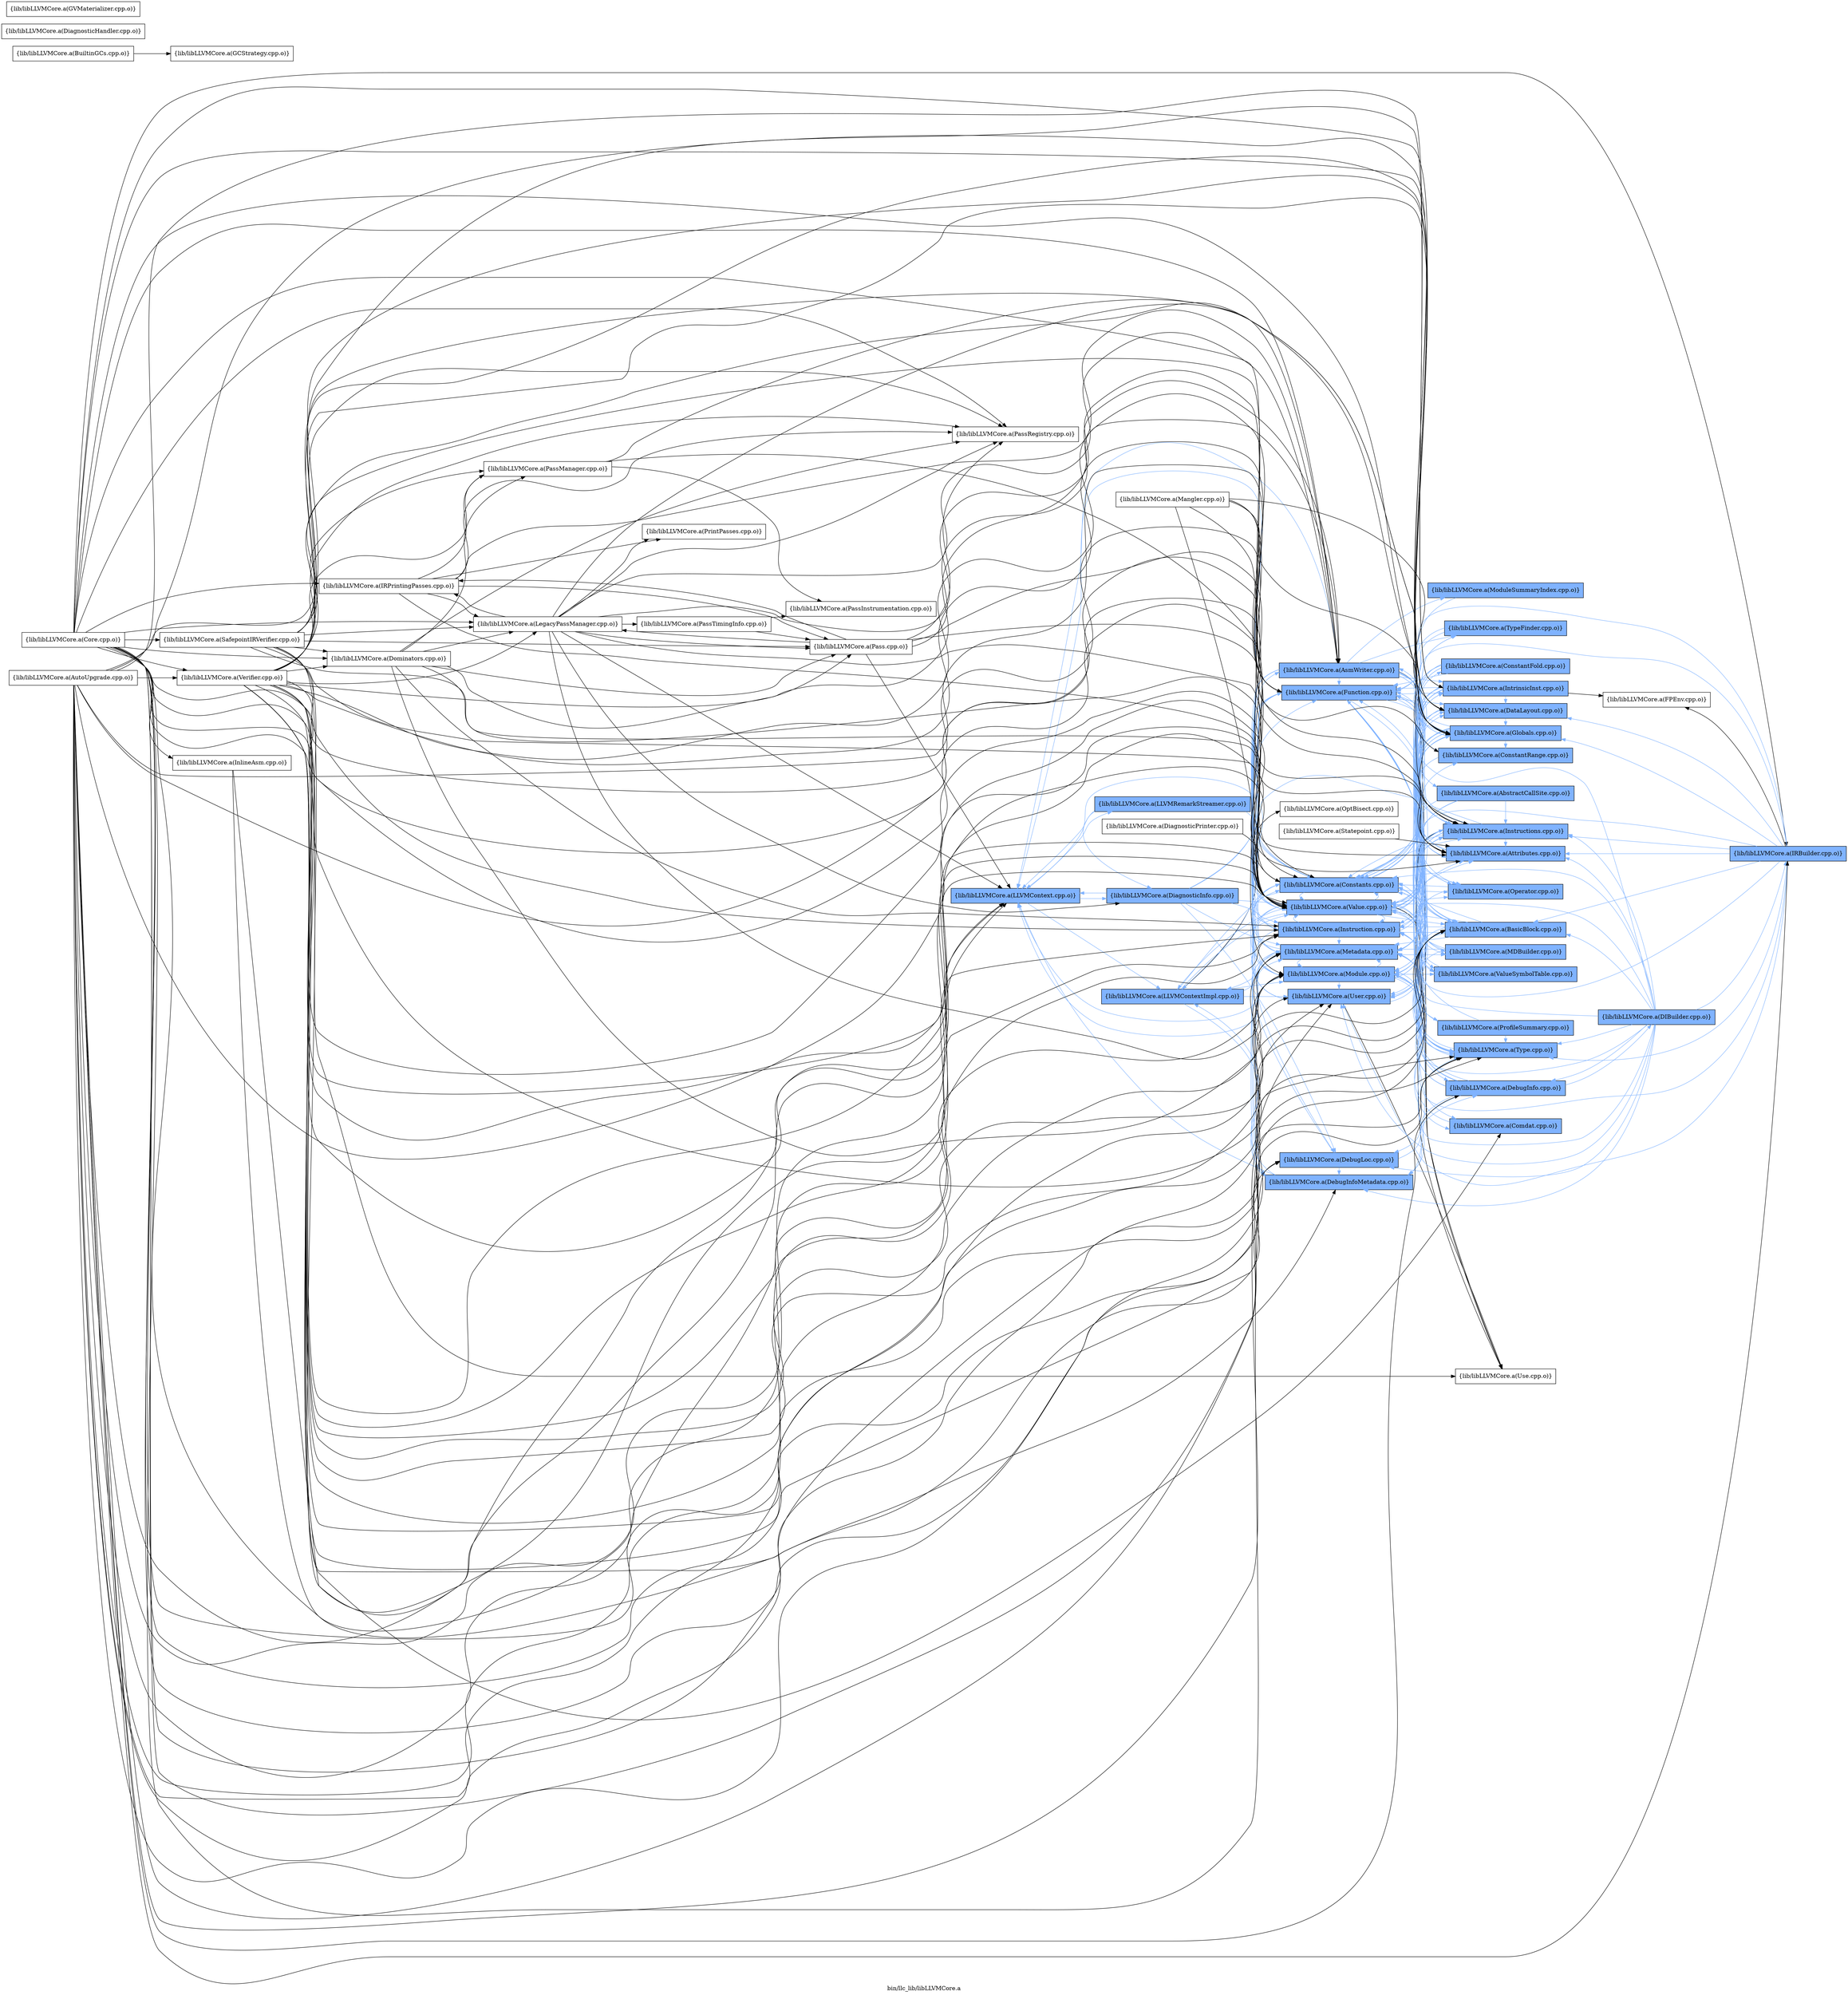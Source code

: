 digraph "bin/llc_lib/libLLVMCore.a" {
	label="bin/llc_lib/libLLVMCore.a";
	rankdir=LR;
	{ rank=same; Node0x56020f834c88;  }
	{ rank=same; Node0x56020f837ac8; Node0x56020f82f918; Node0x56020f823ac8;  }
	{ rank=same; Node0x56020f816738; Node0x56020f833568; Node0x56020f831df8; Node0x56020f8324d8; Node0x56020f833ba8; Node0x56020f819e88; Node0x56020f81a608; Node0x56020f835ef8; Node0x56020f8197f8; Node0x56020f833c98; Node0x56020f831088;  }
	{ rank=same; Node0x56020f81d9e8; Node0x56020f833f18; Node0x56020f816be8; Node0x56020f833428; Node0x56020f83b358; Node0x56020f815f68; Node0x56020f822d58; Node0x56020f8178b8; Node0x56020f832668; Node0x56020f839238; Node0x56020f83acc8; Node0x56020f821c28; Node0x56020f834508; Node0x56020f83a598; Node0x56020f818c18; Node0x56020f818038; Node0x56020f831a38; Node0x56020f832c08; Node0x56020f8190c8;  }
	{ rank=same; Node0x56020f81f2e8; Node0x56020f821e58;  }
	{ rank=same; Node0x56020f834c88;  }
	{ rank=same; Node0x56020f837ac8; Node0x56020f82f918; Node0x56020f823ac8;  }
	{ rank=same; Node0x56020f816738; Node0x56020f833568; Node0x56020f831df8; Node0x56020f8324d8; Node0x56020f833ba8; Node0x56020f819e88; Node0x56020f81a608; Node0x56020f835ef8; Node0x56020f8197f8; Node0x56020f833c98; Node0x56020f831088;  }
	{ rank=same; Node0x56020f81d9e8; Node0x56020f833f18; Node0x56020f816be8; Node0x56020f833428; Node0x56020f83b358; Node0x56020f815f68; Node0x56020f822d58; Node0x56020f8178b8; Node0x56020f832668; Node0x56020f839238; Node0x56020f83acc8; Node0x56020f821c28; Node0x56020f834508; Node0x56020f83a598; Node0x56020f818c18; Node0x56020f818038; Node0x56020f831a38; Node0x56020f832c08; Node0x56020f8190c8;  }
	{ rank=same; Node0x56020f81f2e8; Node0x56020f821e58;  }

	Node0x56020f834c88 [shape=record,shape=box,group=1,style=filled,fillcolor="0.600000 0.5 1",label="{lib/libLLVMCore.a(LLVMContext.cpp.o)}"];
	Node0x56020f834c88 -> Node0x56020f837ac8[color="0.600000 0.5 1"];
	Node0x56020f834c88 -> Node0x56020f82f918[color="0.600000 0.5 1"];
	Node0x56020f834c88 -> Node0x56020f823ac8[color="0.600000 0.5 1"];
	Node0x56020f8184e8 [shape=record,shape=box,group=0,label="{lib/libLLVMCore.a(BuiltinGCs.cpp.o)}"];
	Node0x56020f8184e8 -> Node0x56020f81e1b8;
	Node0x56020f8224e8 [shape=record,shape=box,group=0,label="{lib/libLLVMCore.a(Core.cpp.o)}"];
	Node0x56020f8224e8 -> Node0x56020f81d9e8;
	Node0x56020f8224e8 -> Node0x56020f81fab8;
	Node0x56020f8224e8 -> Node0x56020f81ebb8;
	Node0x56020f8224e8 -> Node0x56020f835818;
	Node0x56020f8224e8 -> Node0x56020f835ef8;
	Node0x56020f8224e8 -> Node0x56020f833f18;
	Node0x56020f8224e8 -> Node0x56020f834c88;
	Node0x56020f8224e8 -> Node0x56020f8197f8;
	Node0x56020f8224e8 -> Node0x56020f818c18;
	Node0x56020f8224e8 -> Node0x56020f818038;
	Node0x56020f8224e8 -> Node0x56020f816738;
	Node0x56020f8224e8 -> Node0x56020f832668;
	Node0x56020f8224e8 -> Node0x56020f833c98;
	Node0x56020f8224e8 -> Node0x56020f82f418;
	Node0x56020f8224e8 -> Node0x56020f831088;
	Node0x56020f8224e8 -> Node0x56020f823488;
	Node0x56020f8224e8 -> Node0x56020f831df8;
	Node0x56020f8224e8 -> Node0x56020f8324d8;
	Node0x56020f8224e8 -> Node0x56020f83d928;
	Node0x56020f8224e8 -> Node0x56020f839a58;
	Node0x56020f8224e8 -> Node0x56020f83b358;
	Node0x56020f8224e8 -> Node0x56020f819e88;
	Node0x56020f8224e8 -> Node0x56020f81a608;
	Node0x56020f8224e8 -> Node0x56020f8223a8;
	Node0x56020f832668 [shape=record,shape=box,group=1,style=filled,fillcolor="0.600000 0.5 1",label="{lib/libLLVMCore.a(DataLayout.cpp.o)}"];
	Node0x56020f832668 -> Node0x56020f81d9e8[color="0.600000 0.5 1"];
	Node0x56020f832668 -> Node0x56020f8324d8[color="0.600000 0.5 1"];
	Node0x56020f832668 -> Node0x56020f83b358[color="0.600000 0.5 1"];
	Node0x56020f832e38 [shape=record,shape=box,group=0,label="{lib/libLLVMCore.a(DiagnosticHandler.cpp.o)}"];
	Node0x56020f823ac8 [shape=record,shape=box,group=1,style=filled,fillcolor="0.600000 0.5 1",label="{lib/libLLVMCore.a(LLVMRemarkStreamer.cpp.o)}"];
	Node0x56020f823ac8 -> Node0x56020f834c88[color="0.600000 0.5 1"];
	Node0x56020f823ac8 -> Node0x56020f82f918[color="0.600000 0.5 1"];
	Node0x56020f823ac8 -> Node0x56020f81a608[color="0.600000 0.5 1"];
	Node0x56020f823488 [shape=record,shape=box,group=0,label="{lib/libLLVMCore.a(LegacyPassManager.cpp.o)}"];
	Node0x56020f823488 -> Node0x56020f81d9e8;
	Node0x56020f823488 -> Node0x56020f81ebb8;
	Node0x56020f823488 -> Node0x56020f834c88;
	Node0x56020f823488 -> Node0x56020f8197f8;
	Node0x56020f823488 -> Node0x56020f82f918;
	Node0x56020f823488 -> Node0x56020f831088;
	Node0x56020f823488 -> Node0x56020f8324d8;
	Node0x56020f823488 -> Node0x56020f82f328;
	Node0x56020f823488 -> Node0x56020f83d928;
	Node0x56020f823488 -> Node0x56020f83d1a8;
	Node0x56020f823488 -> Node0x56020f83a228;
	Node0x56020f823488 -> Node0x56020f81a608;
	Node0x56020f8324d8 [shape=record,shape=box,group=1,style=filled,fillcolor="0.600000 0.5 1",label="{lib/libLLVMCore.a(Module.cpp.o)}"];
	Node0x56020f8324d8 -> Node0x56020f81d9e8[color="0.600000 0.5 1"];
	Node0x56020f8324d8 -> Node0x56020f834c88[color="0.600000 0.5 1"];
	Node0x56020f8324d8 -> Node0x56020f8178b8[color="0.600000 0.5 1"];
	Node0x56020f8324d8 -> Node0x56020f816738[color="0.600000 0.5 1"];
	Node0x56020f8324d8 -> Node0x56020f832668[color="0.600000 0.5 1"];
	Node0x56020f8324d8 -> Node0x56020f831088[color="0.600000 0.5 1"];
	Node0x56020f8324d8 -> Node0x56020f831df8[color="0.600000 0.5 1"];
	Node0x56020f8324d8 -> Node0x56020f839238[color="0.600000 0.5 1"];
	Node0x56020f8324d8 -> Node0x56020f83b358[color="0.600000 0.5 1"];
	Node0x56020f8324d8 -> Node0x56020f83acc8[color="0.600000 0.5 1"];
	Node0x56020f8324d8 -> Node0x56020f819e88[color="0.600000 0.5 1"];
	Node0x56020f8324d8 -> Node0x56020f81a608[color="0.600000 0.5 1"];
	Node0x56020f8324d8 -> Node0x56020f821c28[color="0.600000 0.5 1"];
	Node0x56020f83d928 [shape=record,shape=box,group=0,label="{lib/libLLVMCore.a(PassRegistry.cpp.o)}"];
	Node0x56020f8223a8 [shape=record,shape=box,group=0,label="{lib/libLLVMCore.a(Verifier.cpp.o)}"];
	Node0x56020f8223a8 -> Node0x56020f81d9e8;
	Node0x56020f8223a8 -> Node0x56020f835ef8;
	Node0x56020f8223a8 -> Node0x56020f833f18;
	Node0x56020f8223a8 -> Node0x56020f834508;
	Node0x56020f8223a8 -> Node0x56020f834c88;
	Node0x56020f8223a8 -> Node0x56020f8197f8;
	Node0x56020f8223a8 -> Node0x56020f818c18;
	Node0x56020f8223a8 -> Node0x56020f818038;
	Node0x56020f8223a8 -> Node0x56020f8178b8;
	Node0x56020f8223a8 -> Node0x56020f815f68;
	Node0x56020f8223a8 -> Node0x56020f816738;
	Node0x56020f8223a8 -> Node0x56020f832668;
	Node0x56020f8223a8 -> Node0x56020f833568;
	Node0x56020f8223a8 -> Node0x56020f833c98;
	Node0x56020f8223a8 -> Node0x56020f82f418;
	Node0x56020f8223a8 -> Node0x56020f831088;
	Node0x56020f8223a8 -> Node0x56020f823488;
	Node0x56020f8223a8 -> Node0x56020f831df8;
	Node0x56020f8223a8 -> Node0x56020f8324d8;
	Node0x56020f8223a8 -> Node0x56020f82f328;
	Node0x56020f8223a8 -> Node0x56020f82faf8;
	Node0x56020f8223a8 -> Node0x56020f83d928;
	Node0x56020f8223a8 -> Node0x56020f83b358;
	Node0x56020f8223a8 -> Node0x56020f819e88;
	Node0x56020f8223a8 -> Node0x56020f81a608;
	Node0x56020f82f328 [shape=record,shape=box,group=0,label="{lib/libLLVMCore.a(Pass.cpp.o)}"];
	Node0x56020f82f328 -> Node0x56020f81ebb8;
	Node0x56020f82f328 -> Node0x56020f834c88;
	Node0x56020f82f328 -> Node0x56020f818c18;
	Node0x56020f82f328 -> Node0x56020f831088;
	Node0x56020f82f328 -> Node0x56020f823488;
	Node0x56020f82f328 -> Node0x56020f83d928;
	Node0x56020f82f328 -> Node0x56020f81a608;
	Node0x56020f81a608 [shape=record,shape=box,group=1,style=filled,fillcolor="0.600000 0.5 1",label="{lib/libLLVMCore.a(Value.cpp.o)}"];
	Node0x56020f81a608 -> Node0x56020f81d9e8[color="0.600000 0.5 1"];
	Node0x56020f81a608 -> Node0x56020f835ef8[color="0.600000 0.5 1"];
	Node0x56020f81a608 -> Node0x56020f833f18[color="0.600000 0.5 1"];
	Node0x56020f81a608 -> Node0x56020f834508[color="0.600000 0.5 1"];
	Node0x56020f81a608 -> Node0x56020f834c88[color="0.600000 0.5 1"];
	Node0x56020f81a608 -> Node0x56020f837ac8[color="0.600000 0.5 1"];
	Node0x56020f81a608 -> Node0x56020f818c18[color="0.600000 0.5 1"];
	Node0x56020f81a608 -> Node0x56020f818038[color="0.600000 0.5 1"];
	Node0x56020f81a608 -> Node0x56020f816738[color="0.600000 0.5 1"];
	Node0x56020f81a608 -> Node0x56020f832668[color="0.600000 0.5 1"];
	Node0x56020f81a608 -> Node0x56020f831a38[color="0.600000 0.5 1"];
	Node0x56020f81a608 -> Node0x56020f831088[color="0.600000 0.5 1"];
	Node0x56020f81a608 -> Node0x56020f831df8[color="0.600000 0.5 1"];
	Node0x56020f81a608 -> Node0x56020f833428[color="0.600000 0.5 1"];
	Node0x56020f81a608 -> Node0x56020f83b358[color="0.600000 0.5 1"];
	Node0x56020f81a608 -> Node0x56020f83a598;
	Node0x56020f81a608 -> Node0x56020f819e88[color="0.600000 0.5 1"];
	Node0x56020f81a608 -> Node0x56020f821c28[color="0.600000 0.5 1"];
	Node0x56020f818c18 [shape=record,shape=box,group=1,style=filled,fillcolor="0.600000 0.5 1",label="{lib/libLLVMCore.a(Attributes.cpp.o)}"];
	Node0x56020f818c18 -> Node0x56020f8197f8[color="0.600000 0.5 1"];
	Node0x56020f818c18 -> Node0x56020f831088[color="0.600000 0.5 1"];
	Node0x56020f816738 [shape=record,shape=box,group=1,style=filled,fillcolor="0.600000 0.5 1",label="{lib/libLLVMCore.a(Constants.cpp.o)}"];
	Node0x56020f816738 -> Node0x56020f81d9e8[color="0.600000 0.5 1"];
	Node0x56020f816738 -> Node0x56020f835ef8[color="0.600000 0.5 1"];
	Node0x56020f816738 -> Node0x56020f833f18[color="0.600000 0.5 1"];
	Node0x56020f816738 -> Node0x56020f816be8[color="0.600000 0.5 1"];
	Node0x56020f816738 -> Node0x56020f831088[color="0.600000 0.5 1"];
	Node0x56020f816738 -> Node0x56020f833428[color="0.600000 0.5 1"];
	Node0x56020f816738 -> Node0x56020f83b358[color="0.600000 0.5 1"];
	Node0x56020f816738 -> Node0x56020f819e88[color="0.600000 0.5 1"];
	Node0x56020f816738 -> Node0x56020f81a608[color="0.600000 0.5 1"];
	Node0x56020f8316c8 [shape=record,shape=box,group=0,label="{lib/libLLVMCore.a(Mangler.cpp.o)}"];
	Node0x56020f8316c8 -> Node0x56020f81d9e8;
	Node0x56020f8316c8 -> Node0x56020f818c18;
	Node0x56020f8316c8 -> Node0x56020f832668;
	Node0x56020f8316c8 -> Node0x56020f831088;
	Node0x56020f8316c8 -> Node0x56020f8324d8;
	Node0x56020f8316c8 -> Node0x56020f81a608;
	Node0x56020f831df8 [shape=record,shape=box,group=1,style=filled,fillcolor="0.600000 0.5 1",label="{lib/libLLVMCore.a(Metadata.cpp.o)}"];
	Node0x56020f831df8 -> Node0x56020f834c88[color="0.600000 0.5 1"];
	Node0x56020f831df8 -> Node0x56020f837ac8[color="0.600000 0.5 1"];
	Node0x56020f831df8 -> Node0x56020f815f68[color="0.600000 0.5 1"];
	Node0x56020f831df8 -> Node0x56020f816738[color="0.600000 0.5 1"];
	Node0x56020f831df8 -> Node0x56020f833568[color="0.600000 0.5 1"];
	Node0x56020f831df8 -> Node0x56020f833c98[color="0.600000 0.5 1"];
	Node0x56020f831df8 -> Node0x56020f822d58[color="0.600000 0.5 1"];
	Node0x56020f831df8 -> Node0x56020f8324d8[color="0.600000 0.5 1"];
	Node0x56020f831df8 -> Node0x56020f83b358[color="0.600000 0.5 1"];
	Node0x56020f831df8 -> Node0x56020f81a608[color="0.600000 0.5 1"];
	Node0x56020f81d9e8 [shape=record,shape=box,group=1,style=filled,fillcolor="0.600000 0.5 1",label="{lib/libLLVMCore.a(Globals.cpp.o)}"];
	Node0x56020f81d9e8 -> Node0x56020f815f68[color="0.600000 0.5 1"];
	Node0x56020f81d9e8 -> Node0x56020f816738[color="0.600000 0.5 1"];
	Node0x56020f81d9e8 -> Node0x56020f831088[color="0.600000 0.5 1"];
	Node0x56020f81d9e8 -> Node0x56020f831df8[color="0.600000 0.5 1"];
	Node0x56020f81d9e8 -> Node0x56020f8324d8[color="0.600000 0.5 1"];
	Node0x56020f81d9e8 -> Node0x56020f83b358[color="0.600000 0.5 1"];
	Node0x56020f81d9e8 -> Node0x56020f819e88[color="0.600000 0.5 1"];
	Node0x56020f81d9e8 -> Node0x56020f81a608[color="0.600000 0.5 1"];
	Node0x56020f81fab8 [shape=record,shape=box,group=1,style=filled,fillcolor="0.600000 0.5 1",label="{lib/libLLVMCore.a(IRBuilder.cpp.o)}"];
	Node0x56020f81fab8 -> Node0x56020f81d9e8[color="0.600000 0.5 1"];
	Node0x56020f81fab8 -> Node0x56020f81f2e8;
	Node0x56020f81fab8 -> Node0x56020f835ef8[color="0.600000 0.5 1"];
	Node0x56020f81fab8 -> Node0x56020f833f18[color="0.600000 0.5 1"];
	Node0x56020f81fab8 -> Node0x56020f818c18[color="0.600000 0.5 1"];
	Node0x56020f81fab8 -> Node0x56020f818038[color="0.600000 0.5 1"];
	Node0x56020f81fab8 -> Node0x56020f816738[color="0.600000 0.5 1"];
	Node0x56020f81fab8 -> Node0x56020f832668[color="0.600000 0.5 1"];
	Node0x56020f81fab8 -> Node0x56020f831088[color="0.600000 0.5 1"];
	Node0x56020f81fab8 -> Node0x56020f831df8[color="0.600000 0.5 1"];
	Node0x56020f81fab8 -> Node0x56020f83b358[color="0.600000 0.5 1"];
	Node0x56020f81fab8 -> Node0x56020f819e88[color="0.600000 0.5 1"];
	Node0x56020f81fab8 -> Node0x56020f81a608[color="0.600000 0.5 1"];
	Node0x56020f835818 [shape=record,shape=box,group=0,label="{lib/libLLVMCore.a(InlineAsm.cpp.o)}"];
	Node0x56020f835818 -> Node0x56020f83b358;
	Node0x56020f835818 -> Node0x56020f81a608;
	Node0x56020f835ef8 [shape=record,shape=box,group=1,style=filled,fillcolor="0.600000 0.5 1",label="{lib/libLLVMCore.a(Instruction.cpp.o)}"];
	Node0x56020f835ef8 -> Node0x56020f833f18[color="0.600000 0.5 1"];
	Node0x56020f835ef8 -> Node0x56020f818c18[color="0.600000 0.5 1"];
	Node0x56020f835ef8 -> Node0x56020f818038[color="0.600000 0.5 1"];
	Node0x56020f835ef8 -> Node0x56020f816738[color="0.600000 0.5 1"];
	Node0x56020f835ef8 -> Node0x56020f831df8[color="0.600000 0.5 1"];
	Node0x56020f835ef8 -> Node0x56020f819e88[color="0.600000 0.5 1"];
	Node0x56020f835ef8 -> Node0x56020f81a608[color="0.600000 0.5 1"];
	Node0x56020f833f18 [shape=record,shape=box,group=1,style=filled,fillcolor="0.600000 0.5 1",label="{lib/libLLVMCore.a(Instructions.cpp.o)}"];
	Node0x56020f833f18 -> Node0x56020f835ef8[color="0.600000 0.5 1"];
	Node0x56020f833f18 -> Node0x56020f837ac8[color="0.600000 0.5 1"];
	Node0x56020f833f18 -> Node0x56020f818c18[color="0.600000 0.5 1"];
	Node0x56020f833f18 -> Node0x56020f818038[color="0.600000 0.5 1"];
	Node0x56020f833f18 -> Node0x56020f816738[color="0.600000 0.5 1"];
	Node0x56020f833f18 -> Node0x56020f832668[color="0.600000 0.5 1"];
	Node0x56020f833f18 -> Node0x56020f831088[color="0.600000 0.5 1"];
	Node0x56020f833f18 -> Node0x56020f822d58[color="0.600000 0.5 1"];
	Node0x56020f833f18 -> Node0x56020f831df8[color="0.600000 0.5 1"];
	Node0x56020f833f18 -> Node0x56020f8324d8[color="0.600000 0.5 1"];
	Node0x56020f833f18 -> Node0x56020f833428[color="0.600000 0.5 1"];
	Node0x56020f833f18 -> Node0x56020f83b358[color="0.600000 0.5 1"];
	Node0x56020f833f18 -> Node0x56020f83a598;
	Node0x56020f833f18 -> Node0x56020f819e88[color="0.600000 0.5 1"];
	Node0x56020f833f18 -> Node0x56020f81a608[color="0.600000 0.5 1"];
	Node0x56020f82f918 [shape=record,shape=box,group=1,style=filled,fillcolor="0.600000 0.5 1",label="{lib/libLLVMCore.a(DiagnosticInfo.cpp.o)}"];
	Node0x56020f82f918 -> Node0x56020f835ef8[color="0.600000 0.5 1"];
	Node0x56020f82f918 -> Node0x56020f834c88[color="0.600000 0.5 1"];
	Node0x56020f82f918 -> Node0x56020f8197f8[color="0.600000 0.5 1"];
	Node0x56020f82f918 -> Node0x56020f833c98[color="0.600000 0.5 1"];
	Node0x56020f82f918 -> Node0x56020f831088[color="0.600000 0.5 1"];
	Node0x56020f82f918 -> Node0x56020f831df8[color="0.600000 0.5 1"];
	Node0x56020f82f918 -> Node0x56020f81a608[color="0.600000 0.5 1"];
	Node0x56020f831088 [shape=record,shape=box,group=1,style=filled,fillcolor="0.600000 0.5 1",label="{lib/libLLVMCore.a(Function.cpp.o)}"];
	Node0x56020f831088 -> Node0x56020f81d9e8[color="0.600000 0.5 1"];
	Node0x56020f831088 -> Node0x56020f833f18[color="0.600000 0.5 1"];
	Node0x56020f831088 -> Node0x56020f834508[color="0.600000 0.5 1"];
	Node0x56020f831088 -> Node0x56020f834c88[color="0.600000 0.5 1"];
	Node0x56020f831088 -> Node0x56020f8190c8[color="0.600000 0.5 1"];
	Node0x56020f831088 -> Node0x56020f818c18[color="0.600000 0.5 1"];
	Node0x56020f831088 -> Node0x56020f818038[color="0.600000 0.5 1"];
	Node0x56020f831088 -> Node0x56020f816738[color="0.600000 0.5 1"];
	Node0x56020f831088 -> Node0x56020f832668[color="0.600000 0.5 1"];
	Node0x56020f831088 -> Node0x56020f822d58[color="0.600000 0.5 1"];
	Node0x56020f831088 -> Node0x56020f831df8[color="0.600000 0.5 1"];
	Node0x56020f831088 -> Node0x56020f8324d8[color="0.600000 0.5 1"];
	Node0x56020f831088 -> Node0x56020f83b358[color="0.600000 0.5 1"];
	Node0x56020f831088 -> Node0x56020f819e88[color="0.600000 0.5 1"];
	Node0x56020f831088 -> Node0x56020f81a608[color="0.600000 0.5 1"];
	Node0x56020f831088 -> Node0x56020f821c28[color="0.600000 0.5 1"];
	Node0x56020f83b358 [shape=record,shape=box,group=1,style=filled,fillcolor="0.600000 0.5 1",label="{lib/libLLVMCore.a(Type.cpp.o)}"];
	Node0x56020f83b358 -> Node0x56020f816738[color="0.600000 0.5 1"];
	Node0x56020f819e88 [shape=record,shape=box,group=1,style=filled,fillcolor="0.600000 0.5 1",label="{lib/libLLVMCore.a(User.cpp.o)}"];
	Node0x56020f819e88 -> Node0x56020f834508[color="0.600000 0.5 1"];
	Node0x56020f819e88 -> Node0x56020f83a598;
	Node0x56020f834508 [shape=record,shape=box,group=1,style=filled,fillcolor="0.600000 0.5 1",label="{lib/libLLVMCore.a(IntrinsicInst.cpp.o)}"];
	Node0x56020f834508 -> Node0x56020f81f2e8;
	Node0x56020f834508 -> Node0x56020f835ef8[color="0.600000 0.5 1"];
	Node0x56020f834508 -> Node0x56020f833f18[color="0.600000 0.5 1"];
	Node0x56020f834508 -> Node0x56020f818038[color="0.600000 0.5 1"];
	Node0x56020f834508 -> Node0x56020f816738[color="0.600000 0.5 1"];
	Node0x56020f834508 -> Node0x56020f832668[color="0.600000 0.5 1"];
	Node0x56020f834508 -> Node0x56020f833568[color="0.600000 0.5 1"];
	Node0x56020f834508 -> Node0x56020f831088[color="0.600000 0.5 1"];
	Node0x56020f834508 -> Node0x56020f831df8[color="0.600000 0.5 1"];
	Node0x56020f834508 -> Node0x56020f8324d8[color="0.600000 0.5 1"];
	Node0x56020f834508 -> Node0x56020f833428[color="0.600000 0.5 1"];
	Node0x56020f834508 -> Node0x56020f83b358[color="0.600000 0.5 1"];
	Node0x56020f834508 -> Node0x56020f819e88[color="0.600000 0.5 1"];
	Node0x56020f834508 -> Node0x56020f81a608[color="0.600000 0.5 1"];
	Node0x56020f818038 [shape=record,shape=box,group=1,style=filled,fillcolor="0.600000 0.5 1",label="{lib/libLLVMCore.a(BasicBlock.cpp.o)}"];
	Node0x56020f818038 -> Node0x56020f835ef8[color="0.600000 0.5 1"];
	Node0x56020f818038 -> Node0x56020f833f18[color="0.600000 0.5 1"];
	Node0x56020f818038 -> Node0x56020f816738[color="0.600000 0.5 1"];
	Node0x56020f818038 -> Node0x56020f831df8[color="0.600000 0.5 1"];
	Node0x56020f818038 -> Node0x56020f83b358[color="0.600000 0.5 1"];
	Node0x56020f818038 -> Node0x56020f819e88[color="0.600000 0.5 1"];
	Node0x56020f818038 -> Node0x56020f81a608[color="0.600000 0.5 1"];
	Node0x56020f818038 -> Node0x56020f821c28[color="0.600000 0.5 1"];
	Node0x56020f833428 [shape=record,shape=box,group=1,style=filled,fillcolor="0.600000 0.5 1",label="{lib/libLLVMCore.a(Operator.cpp.o)}"];
	Node0x56020f833428 -> Node0x56020f816738[color="0.600000 0.5 1"];
	Node0x56020f833428 -> Node0x56020f832668[color="0.600000 0.5 1"];
	Node0x56020f833428 -> Node0x56020f83b358[color="0.600000 0.5 1"];
	Node0x56020f833568 [shape=record,shape=box,group=1,style=filled,fillcolor="0.600000 0.5 1",label="{lib/libLLVMCore.a(DebugInfoMetadata.cpp.o)}"];
	Node0x56020f833568 -> Node0x56020f834c88[color="0.600000 0.5 1"];
	Node0x56020f833568 -> Node0x56020f837ac8[color="0.600000 0.5 1"];
	Node0x56020f833568 -> Node0x56020f816738[color="0.600000 0.5 1"];
	Node0x56020f833568 -> Node0x56020f831df8[color="0.600000 0.5 1"];
	Node0x56020f833568 -> Node0x56020f83b358[color="0.600000 0.5 1"];
	Node0x56020f815f68 [shape=record,shape=box,group=1,style=filled,fillcolor="0.600000 0.5 1",label="{lib/libLLVMCore.a(ConstantRange.cpp.o)}"];
	Node0x56020f815f68 -> Node0x56020f833f18[color="0.600000 0.5 1"];
	Node0x56020f833c98 [shape=record,shape=box,group=1,style=filled,fillcolor="0.600000 0.5 1",label="{lib/libLLVMCore.a(DebugLoc.cpp.o)}"];
	Node0x56020f833c98 -> Node0x56020f831a38[color="0.600000 0.5 1"];
	Node0x56020f833c98 -> Node0x56020f833568[color="0.600000 0.5 1"];
	Node0x56020f833c98 -> Node0x56020f831df8[color="0.600000 0.5 1"];
	Node0x56020f82f418 [shape=record,shape=box,group=0,label="{lib/libLLVMCore.a(Dominators.cpp.o)}"];
	Node0x56020f82f418 -> Node0x56020f835ef8;
	Node0x56020f82f418 -> Node0x56020f8197f8;
	Node0x56020f82f418 -> Node0x56020f818038;
	Node0x56020f82f418 -> Node0x56020f823488;
	Node0x56020f82f418 -> Node0x56020f82f328;
	Node0x56020f82f418 -> Node0x56020f82faf8;
	Node0x56020f82f418 -> Node0x56020f83d928;
	Node0x56020f82f418 -> Node0x56020f81a608;
	Node0x56020f83a598 [shape=record,shape=box,group=0,label="{lib/libLLVMCore.a(Use.cpp.o)}"];
	Node0x56020f8197f8 [shape=record,shape=box,group=1,style=filled,fillcolor="0.600000 0.5 1",label="{lib/libLLVMCore.a(AsmWriter.cpp.o)}"];
	Node0x56020f8197f8 -> Node0x56020f81d9e8[color="0.600000 0.5 1"];
	Node0x56020f8197f8 -> Node0x56020f835ef8[color="0.600000 0.5 1"];
	Node0x56020f8197f8 -> Node0x56020f833f18[color="0.600000 0.5 1"];
	Node0x56020f8197f8 -> Node0x56020f834508[color="0.600000 0.5 1"];
	Node0x56020f8197f8 -> Node0x56020f834c88[color="0.600000 0.5 1"];
	Node0x56020f8197f8 -> Node0x56020f818c18[color="0.600000 0.5 1"];
	Node0x56020f8197f8 -> Node0x56020f818038[color="0.600000 0.5 1"];
	Node0x56020f8197f8 -> Node0x56020f8178b8[color="0.600000 0.5 1"];
	Node0x56020f8197f8 -> Node0x56020f815f68[color="0.600000 0.5 1"];
	Node0x56020f8197f8 -> Node0x56020f816738[color="0.600000 0.5 1"];
	Node0x56020f8197f8 -> Node0x56020f833568[color="0.600000 0.5 1"];
	Node0x56020f8197f8 -> Node0x56020f831088[color="0.600000 0.5 1"];
	Node0x56020f8197f8 -> Node0x56020f831df8[color="0.600000 0.5 1"];
	Node0x56020f8197f8 -> Node0x56020f8324d8[color="0.600000 0.5 1"];
	Node0x56020f8197f8 -> Node0x56020f832c08[color="0.600000 0.5 1"];
	Node0x56020f8197f8 -> Node0x56020f833428[color="0.600000 0.5 1"];
	Node0x56020f8197f8 -> Node0x56020f83b358[color="0.600000 0.5 1"];
	Node0x56020f8197f8 -> Node0x56020f83acc8[color="0.600000 0.5 1"];
	Node0x56020f8197f8 -> Node0x56020f83a598;
	Node0x56020f8197f8 -> Node0x56020f819e88[color="0.600000 0.5 1"];
	Node0x56020f8197f8 -> Node0x56020f81a608[color="0.600000 0.5 1"];
	Node0x56020f82faf8 [shape=record,shape=box,group=0,label="{lib/libLLVMCore.a(PassManager.cpp.o)}"];
	Node0x56020f82faf8 -> Node0x56020f81d9e8;
	Node0x56020f82faf8 -> Node0x56020f83b8a8;
	Node0x56020f82faf8 -> Node0x56020f81a608;
	Node0x56020f8190c8 [shape=record,shape=box,group=1,style=filled,fillcolor="0.600000 0.5 1",label="{lib/libLLVMCore.a(AbstractCallSite.cpp.o)}"];
	Node0x56020f8190c8 -> Node0x56020f833f18[color="0.600000 0.5 1"];
	Node0x56020f8190c8 -> Node0x56020f816738[color="0.600000 0.5 1"];
	Node0x56020f8190c8 -> Node0x56020f831df8[color="0.600000 0.5 1"];
	Node0x56020f8190c8 -> Node0x56020f819e88[color="0.600000 0.5 1"];
	Node0x56020f83a228 [shape=record,shape=box,group=0,label="{lib/libLLVMCore.a(PrintPasses.cpp.o)}"];
	Node0x56020f816be8 [shape=record,shape=box,group=1,style=filled,fillcolor="0.600000 0.5 1",label="{lib/libLLVMCore.a(ConstantFold.cpp.o)}"];
	Node0x56020f816be8 -> Node0x56020f81d9e8[color="0.600000 0.5 1"];
	Node0x56020f816be8 -> Node0x56020f833f18[color="0.600000 0.5 1"];
	Node0x56020f816be8 -> Node0x56020f816738[color="0.600000 0.5 1"];
	Node0x56020f816be8 -> Node0x56020f831088[color="0.600000 0.5 1"];
	Node0x56020f816be8 -> Node0x56020f8324d8[color="0.600000 0.5 1"];
	Node0x56020f816be8 -> Node0x56020f833428[color="0.600000 0.5 1"];
	Node0x56020f816be8 -> Node0x56020f83b358[color="0.600000 0.5 1"];
	Node0x56020f816be8 -> Node0x56020f81a608[color="0.600000 0.5 1"];
	Node0x56020f839238 [shape=record,shape=box,group=1,style=filled,fillcolor="0.600000 0.5 1",label="{lib/libLLVMCore.a(ProfileSummary.cpp.o)}"];
	Node0x56020f839238 -> Node0x56020f816738[color="0.600000 0.5 1"];
	Node0x56020f839238 -> Node0x56020f831df8[color="0.600000 0.5 1"];
	Node0x56020f839238 -> Node0x56020f83b358[color="0.600000 0.5 1"];
	Node0x56020f8178b8 [shape=record,shape=box,group=1,style=filled,fillcolor="0.600000 0.5 1",label="{lib/libLLVMCore.a(Comdat.cpp.o)}"];
	Node0x56020f8178b8 -> Node0x56020f8324d8[color="0.600000 0.5 1"];
	Node0x56020f83d1a8 [shape=record,shape=box,group=0,label="{lib/libLLVMCore.a(PassTimingInfo.cpp.o)}"];
	Node0x56020f83d1a8 -> Node0x56020f82f328;
	Node0x56020f83d1a8 -> Node0x56020f83b8a8;
	Node0x56020f831a38 [shape=record,shape=box,group=1,style=filled,fillcolor="0.600000 0.5 1",label="{lib/libLLVMCore.a(DebugInfo.cpp.o)}"];
	Node0x56020f831a38 -> Node0x56020f835ef8[color="0.600000 0.5 1"];
	Node0x56020f831a38 -> Node0x56020f821e58[color="0.600000 0.5 1"];
	Node0x56020f831a38 -> Node0x56020f833568[color="0.600000 0.5 1"];
	Node0x56020f831a38 -> Node0x56020f833c98[color="0.600000 0.5 1"];
	Node0x56020f831a38 -> Node0x56020f831088[color="0.600000 0.5 1"];
	Node0x56020f831a38 -> Node0x56020f831df8[color="0.600000 0.5 1"];
	Node0x56020f831a38 -> Node0x56020f8324d8[color="0.600000 0.5 1"];
	Node0x56020f831a38 -> Node0x56020f81a608[color="0.600000 0.5 1"];
	Node0x56020f822d58 [shape=record,shape=box,group=1,style=filled,fillcolor="0.600000 0.5 1",label="{lib/libLLVMCore.a(MDBuilder.cpp.o)}"];
	Node0x56020f822d58 -> Node0x56020f816738[color="0.600000 0.5 1"];
	Node0x56020f822d58 -> Node0x56020f831df8[color="0.600000 0.5 1"];
	Node0x56020f822d58 -> Node0x56020f83b358[color="0.600000 0.5 1"];
	Node0x56020f822d58 -> Node0x56020f81a608[color="0.600000 0.5 1"];
	Node0x56020f821e58 [shape=record,shape=box,group=1,style=filled,fillcolor="0.600000 0.5 1",label="{lib/libLLVMCore.a(DIBuilder.cpp.o)}"];
	Node0x56020f821e58 -> Node0x56020f81fab8[color="0.600000 0.5 1"];
	Node0x56020f821e58 -> Node0x56020f835ef8[color="0.600000 0.5 1"];
	Node0x56020f821e58 -> Node0x56020f833f18[color="0.600000 0.5 1"];
	Node0x56020f821e58 -> Node0x56020f818c18[color="0.600000 0.5 1"];
	Node0x56020f821e58 -> Node0x56020f818038[color="0.600000 0.5 1"];
	Node0x56020f821e58 -> Node0x56020f816738[color="0.600000 0.5 1"];
	Node0x56020f821e58 -> Node0x56020f831a38[color="0.600000 0.5 1"];
	Node0x56020f821e58 -> Node0x56020f833568[color="0.600000 0.5 1"];
	Node0x56020f821e58 -> Node0x56020f833c98[color="0.600000 0.5 1"];
	Node0x56020f821e58 -> Node0x56020f831088[color="0.600000 0.5 1"];
	Node0x56020f821e58 -> Node0x56020f831df8[color="0.600000 0.5 1"];
	Node0x56020f821e58 -> Node0x56020f8324d8[color="0.600000 0.5 1"];
	Node0x56020f821e58 -> Node0x56020f83b358[color="0.600000 0.5 1"];
	Node0x56020f821e58 -> Node0x56020f819e88[color="0.600000 0.5 1"];
	Node0x56020f821e58 -> Node0x56020f81a608[color="0.600000 0.5 1"];
	Node0x56020f81ebb8 [shape=record,shape=box,group=0,label="{lib/libLLVMCore.a(IRPrintingPasses.cpp.o)}"];
	Node0x56020f81ebb8 -> Node0x56020f8197f8;
	Node0x56020f81ebb8 -> Node0x56020f823488;
	Node0x56020f81ebb8 -> Node0x56020f82f328;
	Node0x56020f81ebb8 -> Node0x56020f82faf8;
	Node0x56020f81ebb8 -> Node0x56020f83d928;
	Node0x56020f81ebb8 -> Node0x56020f83a228;
	Node0x56020f81ebb8 -> Node0x56020f81a608;
	Node0x56020f832c08 [shape=record,shape=box,group=1,style=filled,fillcolor="0.600000 0.5 1",label="{lib/libLLVMCore.a(ModuleSummaryIndex.cpp.o)}"];
	Node0x56020f832c08 -> Node0x56020f81a608[color="0.600000 0.5 1"];
	Node0x56020f83acc8 [shape=record,shape=box,group=1,style=filled,fillcolor="0.600000 0.5 1",label="{lib/libLLVMCore.a(TypeFinder.cpp.o)}"];
	Node0x56020f83acc8 -> Node0x56020f81d9e8[color="0.600000 0.5 1"];
	Node0x56020f83acc8 -> Node0x56020f831088[color="0.600000 0.5 1"];
	Node0x56020f83acc8 -> Node0x56020f831df8[color="0.600000 0.5 1"];
	Node0x56020f821c28 [shape=record,shape=box,group=1,style=filled,fillcolor="0.600000 0.5 1",label="{lib/libLLVMCore.a(ValueSymbolTable.cpp.o)}"];
	Node0x56020f821c28 -> Node0x56020f81a608[color="0.600000 0.5 1"];
	Node0x56020f81e1b8 [shape=record,shape=box,group=0,label="{lib/libLLVMCore.a(GCStrategy.cpp.o)}"];
	Node0x56020f839a58 [shape=record,shape=box,group=0,label="{lib/libLLVMCore.a(SafepointIRVerifier.cpp.o)}"];
	Node0x56020f839a58 -> Node0x56020f835ef8;
	Node0x56020f839a58 -> Node0x56020f8197f8;
	Node0x56020f839a58 -> Node0x56020f818038;
	Node0x56020f839a58 -> Node0x56020f816738;
	Node0x56020f839a58 -> Node0x56020f82f418;
	Node0x56020f839a58 -> Node0x56020f831088;
	Node0x56020f839a58 -> Node0x56020f823488;
	Node0x56020f839a58 -> Node0x56020f82f328;
	Node0x56020f839a58 -> Node0x56020f82faf8;
	Node0x56020f839a58 -> Node0x56020f83d928;
	Node0x56020f839a58 -> Node0x56020f83a598;
	Node0x56020f839a58 -> Node0x56020f81a608;
	Node0x56020f837ac8 [shape=record,shape=box,group=1,style=filled,fillcolor="0.600000 0.5 1",label="{lib/libLLVMCore.a(LLVMContextImpl.cpp.o)}"];
	Node0x56020f837ac8 -> Node0x56020f816738[color="0.600000 0.5 1"];
	Node0x56020f837ac8 -> Node0x56020f833568[color="0.600000 0.5 1"];
	Node0x56020f837ac8 -> Node0x56020f831df8[color="0.600000 0.5 1"];
	Node0x56020f837ac8 -> Node0x56020f8324d8[color="0.600000 0.5 1"];
	Node0x56020f837ac8 -> Node0x56020f833ba8;
	Node0x56020f837ac8 -> Node0x56020f819e88[color="0.600000 0.5 1"];
	Node0x56020f837ac8 -> Node0x56020f81a608[color="0.600000 0.5 1"];
	Node0x56020f830138 [shape=record,shape=box,group=0,label="{lib/libLLVMCore.a(DiagnosticPrinter.cpp.o)}"];
	Node0x56020f830138 -> Node0x56020f81a608;
	Node0x56020f81f2e8 [shape=record,shape=box,group=0,label="{lib/libLLVMCore.a(FPEnv.cpp.o)}"];
	Node0x56020f833ba8 [shape=record,shape=box,group=0,label="{lib/libLLVMCore.a(OptBisect.cpp.o)}"];
	Node0x56020f83b8a8 [shape=record,shape=box,group=0,label="{lib/libLLVMCore.a(PassInstrumentation.cpp.o)}"];
	Node0x56020f829748 [shape=record,shape=box,group=0,label="{lib/libLLVMCore.a(AutoUpgrade.cpp.o)}"];
	Node0x56020f829748 -> Node0x56020f81d9e8;
	Node0x56020f829748 -> Node0x56020f81fab8;
	Node0x56020f829748 -> Node0x56020f835ef8;
	Node0x56020f829748 -> Node0x56020f833f18;
	Node0x56020f829748 -> Node0x56020f834508;
	Node0x56020f829748 -> Node0x56020f834c88;
	Node0x56020f829748 -> Node0x56020f818c18;
	Node0x56020f829748 -> Node0x56020f818038;
	Node0x56020f829748 -> Node0x56020f816738;
	Node0x56020f829748 -> Node0x56020f832668;
	Node0x56020f829748 -> Node0x56020f831a38;
	Node0x56020f829748 -> Node0x56020f831088;
	Node0x56020f829748 -> Node0x56020f831df8;
	Node0x56020f829748 -> Node0x56020f8324d8;
	Node0x56020f829748 -> Node0x56020f83b358;
	Node0x56020f829748 -> Node0x56020f819e88;
	Node0x56020f829748 -> Node0x56020f81a608;
	Node0x56020f829748 -> Node0x56020f8223a8;
	Node0x56020f8358b8 [shape=record,shape=box,group=0,label="{lib/libLLVMCore.a(Statepoint.cpp.o)}"];
	Node0x56020f8358b8 -> Node0x56020f818c18;
	Node0x56020f8186c8 [shape=record,shape=box,group=0,label="{lib/libLLVMCore.a(GVMaterializer.cpp.o)}"];
}
